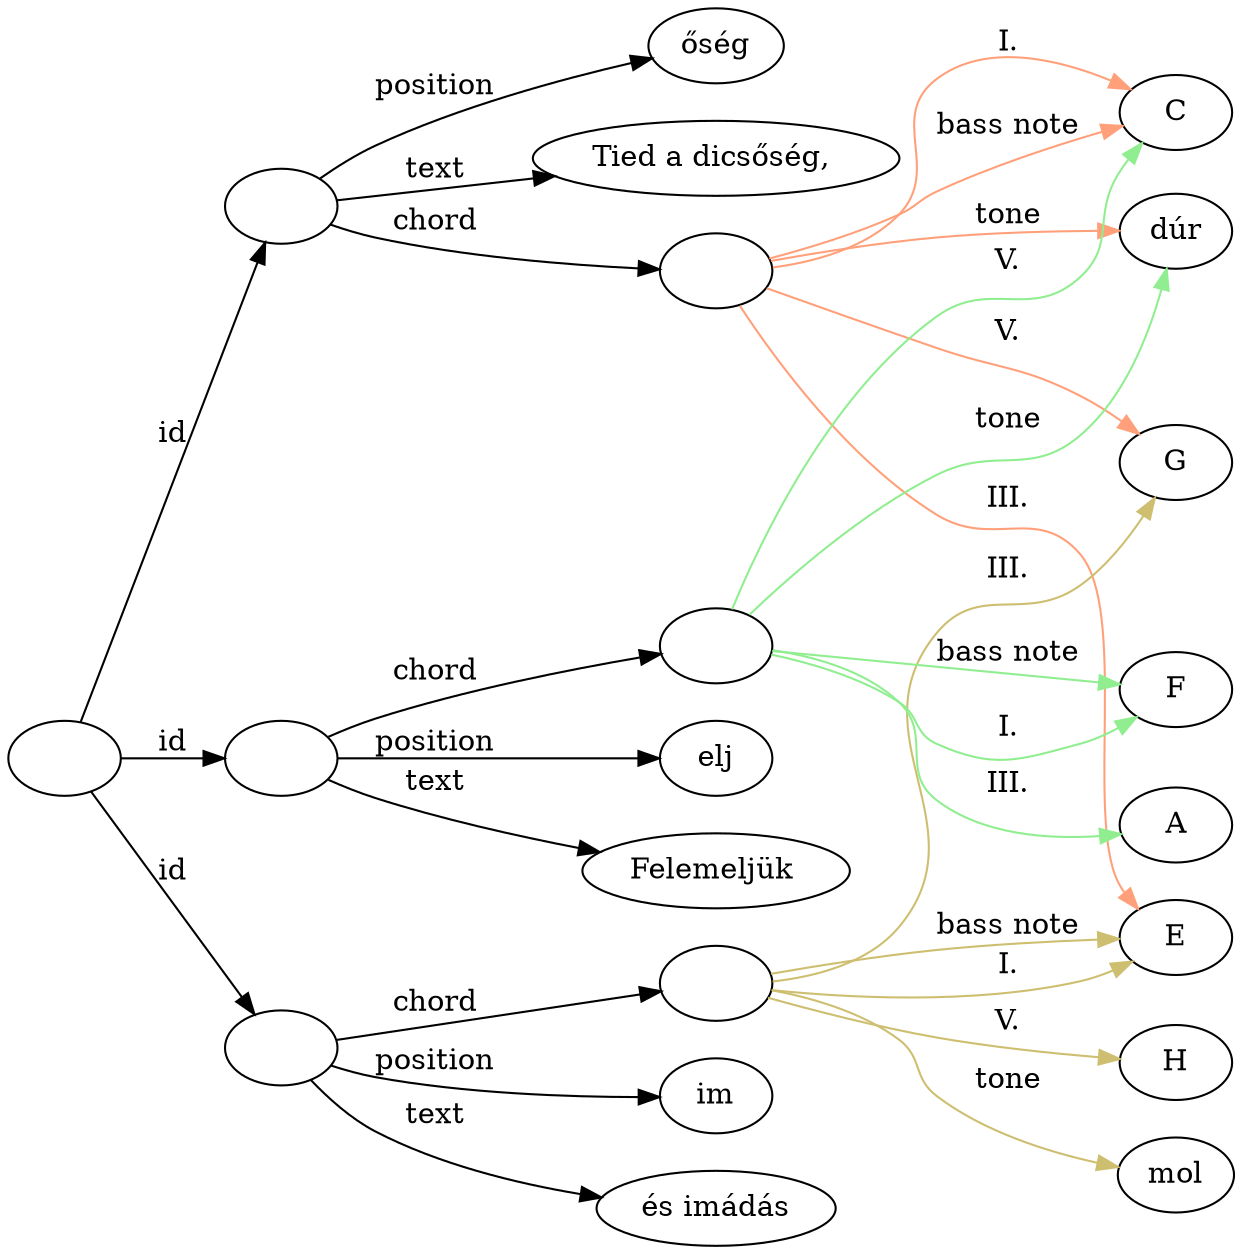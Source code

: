 digraph g {
    rankdir=LR
    Sheet [label=""]

    subgraph segment_0 {

        segment_0_ID [label=""]
        segment_0_Position [label="őség"]
        segment_0_Text [label="Tied a dicsőség, "]
        // segment_0_Bass_note [label=""]
        segment_0_Chord [label=""]
        segment_0_Tone [label="dúr"]
        segment_0_Deg1 [label="C"]
        segment_0_Deg3 [label="E"]
        segment_0_Deg5 [label="G"]
        segment_0_ID -> segment_0_Position [label="position"]
        segment_0_ID -> segment_0_Text [label="text"]
        segment_0_ID -> segment_0_Chord [label="chord"]
        edge [color=lightsalmon]
        segment_0_Chord -> segment_0_Tone [label="tone"]
        segment_0_Chord -> segment_0_Deg1 [label="I."]
        segment_0_Chord -> segment_0_Deg3 [label="III."]
        segment_0_Chord -> segment_0_Deg5 [label="V."]
        segment_0_Chord -> segment_0_Deg1 [label="bass note"]
    }

    subgraph segment_1 {

        segment_1_ID [label=""]
        segment_1_Position [label="im"]
        segment_1_Text [label="és imádás"]
        segment_1_Chord [label=""]
        segment_1_Tone [label="mol"]
        // segment_1_Deg1 [label=""]
        // segment_1_Deg3 [label=""]
        segment_1_Deg5 [label="H"]
        segment_1_ID -> segment_1_Position [label="position"]
        segment_1_ID -> segment_1_Text [label="text"]
        segment_1_ID -> segment_1_Chord [label="chord"]
        edge [color=lightgoldenrod3]
        segment_1_Chord -> segment_1_Tone [label="tone"]
        segment_1_Chord -> segment_0_Deg3 [label="I."]
        segment_1_Chord -> segment_0_Deg5 [label="III."]
        segment_1_Chord -> segment_1_Deg5 [label="V."]
        segment_1_Chord -> segment_0_Deg3 [label="bass note"]
    }

    subgraph segment_2 {

        segment_2_ID [label=""]
        segment_2_Position [label="elj"]
        segment_2_Text [label="Felemeljük "]
        segment_2_Chord [label=""]
        segment_2_Deg1 [label="F"]
        segment_2_Deg3 [label="A"]
        // segment_2_Deg5 [label=""]
        // segment_2_Tone [label=""]
        segment_2_ID -> segment_2_Position [label="position"]
        segment_2_ID -> segment_2_Text [label="text"]
        segment_2_ID -> segment_2_Chord [label="chord"]
        edge [color=lightgreen]
        segment_2_Chord -> segment_0_Tone [label="tone"]
        segment_2_Chord -> segment_2_Deg1 [label="I."]
        segment_2_Chord -> segment_2_Deg3 [label="III."]
        segment_2_Chord -> segment_0_Deg1 [label="V."]
        segment_2_Chord -> segment_2_Deg1 [label="bass note"]
    }
    
    Sheet -> segment_0_ID [label="id"]
    Sheet -> segment_1_ID [label="id"]
    Sheet -> segment_2_ID [label="id"]
}